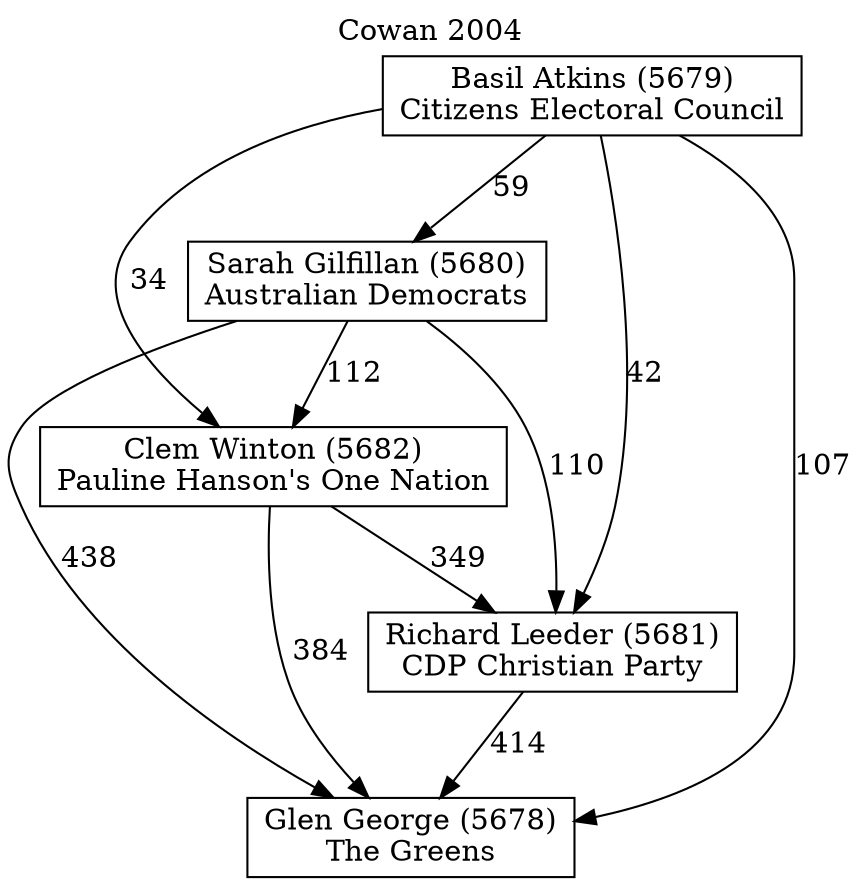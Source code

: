 // House preference flow
digraph "Glen George (5678)_Cowan_2004" {
	graph [label="Cowan 2004" labelloc=t mclimit=10]
	node [shape=box]
	"Glen George (5678)" [label="Glen George (5678)
The Greens"]
	"Richard Leeder (5681)" [label="Richard Leeder (5681)
CDP Christian Party"]
	"Clem Winton (5682)" [label="Clem Winton (5682)
Pauline Hanson's One Nation"]
	"Sarah Gilfillan (5680)" [label="Sarah Gilfillan (5680)
Australian Democrats"]
	"Basil Atkins (5679)" [label="Basil Atkins (5679)
Citizens Electoral Council"]
	"Glen George (5678)" [label="Glen George (5678)
The Greens"]
	"Clem Winton (5682)" [label="Clem Winton (5682)
Pauline Hanson's One Nation"]
	"Sarah Gilfillan (5680)" [label="Sarah Gilfillan (5680)
Australian Democrats"]
	"Basil Atkins (5679)" [label="Basil Atkins (5679)
Citizens Electoral Council"]
	"Glen George (5678)" [label="Glen George (5678)
The Greens"]
	"Sarah Gilfillan (5680)" [label="Sarah Gilfillan (5680)
Australian Democrats"]
	"Basil Atkins (5679)" [label="Basil Atkins (5679)
Citizens Electoral Council"]
	"Glen George (5678)" [label="Glen George (5678)
The Greens"]
	"Basil Atkins (5679)" [label="Basil Atkins (5679)
Citizens Electoral Council"]
	"Basil Atkins (5679)" [label="Basil Atkins (5679)
Citizens Electoral Council"]
	"Sarah Gilfillan (5680)" [label="Sarah Gilfillan (5680)
Australian Democrats"]
	"Basil Atkins (5679)" [label="Basil Atkins (5679)
Citizens Electoral Council"]
	"Basil Atkins (5679)" [label="Basil Atkins (5679)
Citizens Electoral Council"]
	"Clem Winton (5682)" [label="Clem Winton (5682)
Pauline Hanson's One Nation"]
	"Sarah Gilfillan (5680)" [label="Sarah Gilfillan (5680)
Australian Democrats"]
	"Basil Atkins (5679)" [label="Basil Atkins (5679)
Citizens Electoral Council"]
	"Clem Winton (5682)" [label="Clem Winton (5682)
Pauline Hanson's One Nation"]
	"Basil Atkins (5679)" [label="Basil Atkins (5679)
Citizens Electoral Council"]
	"Basil Atkins (5679)" [label="Basil Atkins (5679)
Citizens Electoral Council"]
	"Sarah Gilfillan (5680)" [label="Sarah Gilfillan (5680)
Australian Democrats"]
	"Basil Atkins (5679)" [label="Basil Atkins (5679)
Citizens Electoral Council"]
	"Basil Atkins (5679)" [label="Basil Atkins (5679)
Citizens Electoral Council"]
	"Richard Leeder (5681)" [label="Richard Leeder (5681)
CDP Christian Party"]
	"Clem Winton (5682)" [label="Clem Winton (5682)
Pauline Hanson's One Nation"]
	"Sarah Gilfillan (5680)" [label="Sarah Gilfillan (5680)
Australian Democrats"]
	"Basil Atkins (5679)" [label="Basil Atkins (5679)
Citizens Electoral Council"]
	"Richard Leeder (5681)" [label="Richard Leeder (5681)
CDP Christian Party"]
	"Sarah Gilfillan (5680)" [label="Sarah Gilfillan (5680)
Australian Democrats"]
	"Basil Atkins (5679)" [label="Basil Atkins (5679)
Citizens Electoral Council"]
	"Richard Leeder (5681)" [label="Richard Leeder (5681)
CDP Christian Party"]
	"Basil Atkins (5679)" [label="Basil Atkins (5679)
Citizens Electoral Council"]
	"Basil Atkins (5679)" [label="Basil Atkins (5679)
Citizens Electoral Council"]
	"Sarah Gilfillan (5680)" [label="Sarah Gilfillan (5680)
Australian Democrats"]
	"Basil Atkins (5679)" [label="Basil Atkins (5679)
Citizens Electoral Council"]
	"Basil Atkins (5679)" [label="Basil Atkins (5679)
Citizens Electoral Council"]
	"Clem Winton (5682)" [label="Clem Winton (5682)
Pauline Hanson's One Nation"]
	"Sarah Gilfillan (5680)" [label="Sarah Gilfillan (5680)
Australian Democrats"]
	"Basil Atkins (5679)" [label="Basil Atkins (5679)
Citizens Electoral Council"]
	"Clem Winton (5682)" [label="Clem Winton (5682)
Pauline Hanson's One Nation"]
	"Basil Atkins (5679)" [label="Basil Atkins (5679)
Citizens Electoral Council"]
	"Basil Atkins (5679)" [label="Basil Atkins (5679)
Citizens Electoral Council"]
	"Sarah Gilfillan (5680)" [label="Sarah Gilfillan (5680)
Australian Democrats"]
	"Basil Atkins (5679)" [label="Basil Atkins (5679)
Citizens Electoral Council"]
	"Basil Atkins (5679)" [label="Basil Atkins (5679)
Citizens Electoral Council"]
	"Richard Leeder (5681)" -> "Glen George (5678)" [label=414]
	"Clem Winton (5682)" -> "Richard Leeder (5681)" [label=349]
	"Sarah Gilfillan (5680)" -> "Clem Winton (5682)" [label=112]
	"Basil Atkins (5679)" -> "Sarah Gilfillan (5680)" [label=59]
	"Clem Winton (5682)" -> "Glen George (5678)" [label=384]
	"Sarah Gilfillan (5680)" -> "Glen George (5678)" [label=438]
	"Basil Atkins (5679)" -> "Glen George (5678)" [label=107]
	"Basil Atkins (5679)" -> "Clem Winton (5682)" [label=34]
	"Sarah Gilfillan (5680)" -> "Richard Leeder (5681)" [label=110]
	"Basil Atkins (5679)" -> "Richard Leeder (5681)" [label=42]
}
